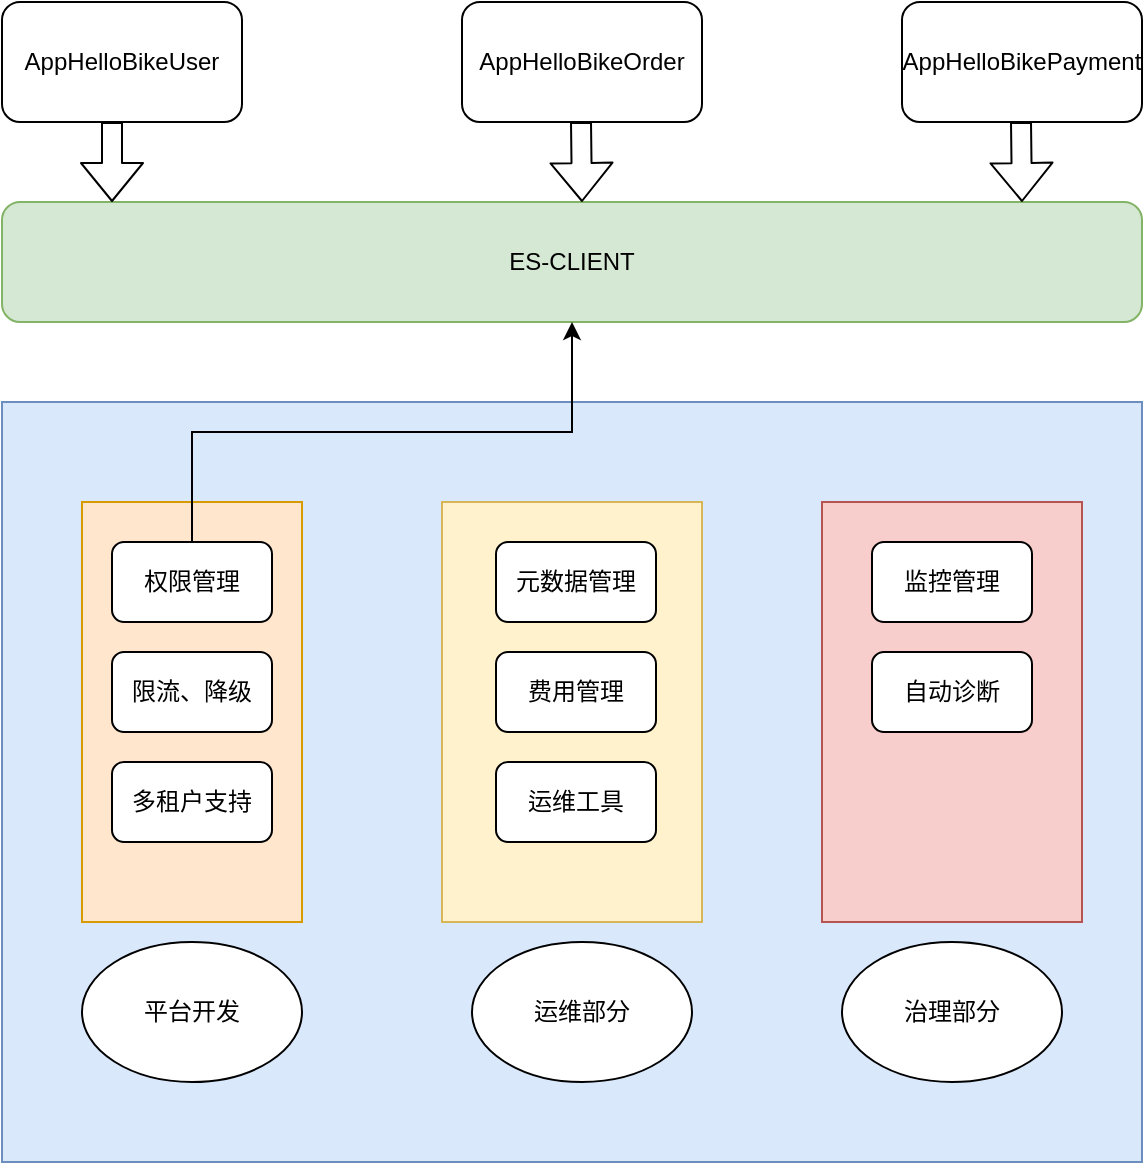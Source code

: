 <mxfile version="12.7.4" type="github">
  <diagram id="kvuolwtk9OOCn_3RF2M_" name="第 1 页">
    <mxGraphModel dx="946" dy="512" grid="1" gridSize="10" guides="1" tooltips="1" connect="1" arrows="1" fold="1" page="1" pageScale="1" pageWidth="827" pageHeight="1169" math="0" shadow="0">
      <root>
        <mxCell id="0" />
        <mxCell id="1" parent="0" />
        <mxCell id="WMp-n1UvFVCV1KFQ41O--1" value="AppHelloBikeUser" style="rounded=1;whiteSpace=wrap;html=1;" vertex="1" parent="1">
          <mxGeometry x="110" y="90" width="120" height="60" as="geometry" />
        </mxCell>
        <mxCell id="WMp-n1UvFVCV1KFQ41O--2" value="&lt;span style=&quot;white-space: normal&quot;&gt;AppHelloBikeOrder&lt;/span&gt;" style="rounded=1;whiteSpace=wrap;html=1;" vertex="1" parent="1">
          <mxGeometry x="340" y="90" width="120" height="60" as="geometry" />
        </mxCell>
        <mxCell id="WMp-n1UvFVCV1KFQ41O--3" value="&lt;span style=&quot;white-space: normal&quot;&gt;AppHelloBikePayment&lt;/span&gt;" style="rounded=1;whiteSpace=wrap;html=1;" vertex="1" parent="1">
          <mxGeometry x="560" y="90" width="120" height="60" as="geometry" />
        </mxCell>
        <mxCell id="WMp-n1UvFVCV1KFQ41O--4" value="&lt;div&gt;&lt;span&gt;ES-CLIENT&lt;/span&gt;&lt;/div&gt;" style="rounded=1;whiteSpace=wrap;html=1;fillColor=#d5e8d4;strokeColor=#82b366;align=center;" vertex="1" parent="1">
          <mxGeometry x="110" y="190" width="570" height="60" as="geometry" />
        </mxCell>
        <mxCell id="WMp-n1UvFVCV1KFQ41O--6" value="" style="rounded=0;whiteSpace=wrap;html=1;fillColor=#dae8fc;strokeColor=#6c8ebf;" vertex="1" parent="1">
          <mxGeometry x="110" y="290" width="570" height="380" as="geometry" />
        </mxCell>
        <mxCell id="WMp-n1UvFVCV1KFQ41O--12" value="" style="rounded=0;whiteSpace=wrap;html=1;fillColor=#ffe6cc;strokeColor=#d79b00;" vertex="1" parent="1">
          <mxGeometry x="150" y="340" width="110" height="210" as="geometry" />
        </mxCell>
        <mxCell id="WMp-n1UvFVCV1KFQ41O--13" value="" style="rounded=0;whiteSpace=wrap;html=1;fillColor=#fff2cc;strokeColor=#d6b656;" vertex="1" parent="1">
          <mxGeometry x="330" y="340" width="130" height="210" as="geometry" />
        </mxCell>
        <mxCell id="WMp-n1UvFVCV1KFQ41O--14" value="" style="rounded=0;whiteSpace=wrap;html=1;fillColor=#f8cecc;strokeColor=#b85450;align=left;" vertex="1" parent="1">
          <mxGeometry x="520" y="340" width="130" height="210" as="geometry" />
        </mxCell>
        <mxCell id="WMp-n1UvFVCV1KFQ41O--20" style="edgeStyle=orthogonalEdgeStyle;rounded=0;orthogonalLoop=1;jettySize=auto;html=1;exitX=0.5;exitY=0;exitDx=0;exitDy=0;" edge="1" parent="1" source="WMp-n1UvFVCV1KFQ41O--16" target="WMp-n1UvFVCV1KFQ41O--4">
          <mxGeometry relative="1" as="geometry" />
        </mxCell>
        <mxCell id="WMp-n1UvFVCV1KFQ41O--16" value="权限管理" style="rounded=1;whiteSpace=wrap;html=1;" vertex="1" parent="1">
          <mxGeometry x="165" y="360" width="80" height="40" as="geometry" />
        </mxCell>
        <mxCell id="WMp-n1UvFVCV1KFQ41O--17" value="" style="shape=flexArrow;endArrow=classic;html=1;" edge="1" parent="1">
          <mxGeometry width="50" height="50" relative="1" as="geometry">
            <mxPoint x="165" y="150" as="sourcePoint" />
            <mxPoint x="165" y="190" as="targetPoint" />
          </mxGeometry>
        </mxCell>
        <mxCell id="WMp-n1UvFVCV1KFQ41O--18" value="" style="shape=flexArrow;endArrow=classic;html=1;" edge="1" parent="1">
          <mxGeometry width="50" height="50" relative="1" as="geometry">
            <mxPoint x="399.5" y="150" as="sourcePoint" />
            <mxPoint x="400" y="190" as="targetPoint" />
          </mxGeometry>
        </mxCell>
        <mxCell id="WMp-n1UvFVCV1KFQ41O--19" value="" style="shape=flexArrow;endArrow=classic;html=1;" edge="1" parent="1">
          <mxGeometry width="50" height="50" relative="1" as="geometry">
            <mxPoint x="619.5" y="150" as="sourcePoint" />
            <mxPoint x="620" y="190" as="targetPoint" />
          </mxGeometry>
        </mxCell>
        <mxCell id="WMp-n1UvFVCV1KFQ41O--21" value="限流、降级" style="rounded=1;whiteSpace=wrap;html=1;" vertex="1" parent="1">
          <mxGeometry x="165" y="415" width="80" height="40" as="geometry" />
        </mxCell>
        <mxCell id="WMp-n1UvFVCV1KFQ41O--22" value="多租户支持" style="rounded=1;whiteSpace=wrap;html=1;" vertex="1" parent="1">
          <mxGeometry x="165" y="470" width="80" height="40" as="geometry" />
        </mxCell>
        <mxCell id="WMp-n1UvFVCV1KFQ41O--23" value="元数据管理" style="rounded=1;whiteSpace=wrap;html=1;" vertex="1" parent="1">
          <mxGeometry x="357" y="360" width="80" height="40" as="geometry" />
        </mxCell>
        <mxCell id="WMp-n1UvFVCV1KFQ41O--24" value="费用管理" style="rounded=1;whiteSpace=wrap;html=1;" vertex="1" parent="1">
          <mxGeometry x="357" y="415" width="80" height="40" as="geometry" />
        </mxCell>
        <mxCell id="WMp-n1UvFVCV1KFQ41O--25" value="运维工具" style="rounded=1;whiteSpace=wrap;html=1;" vertex="1" parent="1">
          <mxGeometry x="357" y="470" width="80" height="40" as="geometry" />
        </mxCell>
        <mxCell id="WMp-n1UvFVCV1KFQ41O--26" value="监控管理" style="rounded=1;whiteSpace=wrap;html=1;" vertex="1" parent="1">
          <mxGeometry x="545" y="360" width="80" height="40" as="geometry" />
        </mxCell>
        <mxCell id="WMp-n1UvFVCV1KFQ41O--27" value="自动诊断" style="rounded=1;whiteSpace=wrap;html=1;" vertex="1" parent="1">
          <mxGeometry x="545" y="415" width="80" height="40" as="geometry" />
        </mxCell>
        <mxCell id="WMp-n1UvFVCV1KFQ41O--33" value="平台开发" style="ellipse;whiteSpace=wrap;html=1;" vertex="1" parent="1">
          <mxGeometry x="150" y="560" width="110" height="70" as="geometry" />
        </mxCell>
        <mxCell id="WMp-n1UvFVCV1KFQ41O--34" value="运维部分" style="ellipse;whiteSpace=wrap;html=1;" vertex="1" parent="1">
          <mxGeometry x="345" y="560" width="110" height="70" as="geometry" />
        </mxCell>
        <mxCell id="WMp-n1UvFVCV1KFQ41O--35" value="治理部分" style="ellipse;whiteSpace=wrap;html=1;" vertex="1" parent="1">
          <mxGeometry x="530" y="560" width="110" height="70" as="geometry" />
        </mxCell>
      </root>
    </mxGraphModel>
  </diagram>
</mxfile>
